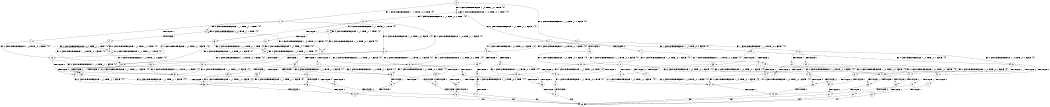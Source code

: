 digraph BCG {
size = "7, 10.5";
center = TRUE;
node [shape = circle];
0 [peripheries = 2];
0 -> 1 [label = "EX !1 !ATOMIC_EXCH_BRANCH (1, +1, TRUE, +0, 2, TRUE) !{0}"];
0 -> 2 [label = "EX !2 !ATOMIC_EXCH_BRANCH (1, +1, TRUE, +1, 1, FALSE) !{0}"];
0 -> 3 [label = "EX !0 !ATOMIC_EXCH_BRANCH (1, +0, TRUE, +0, 1, TRUE) !{0}"];
1 -> 4 [label = "TERMINATE !1"];
1 -> 5 [label = "EX !2 !ATOMIC_EXCH_BRANCH (1, +1, TRUE, +1, 1, TRUE) !{0}"];
1 -> 6 [label = "EX !0 !ATOMIC_EXCH_BRANCH (1, +0, TRUE, +0, 1, FALSE) !{0}"];
2 -> 7 [label = "TERMINATE !2"];
2 -> 8 [label = "EX !1 !ATOMIC_EXCH_BRANCH (1, +1, TRUE, +0, 2, FALSE) !{0}"];
2 -> 9 [label = "EX !0 !ATOMIC_EXCH_BRANCH (1, +0, TRUE, +0, 1, FALSE) !{0}"];
3 -> 10 [label = "EX !1 !ATOMIC_EXCH_BRANCH (1, +1, TRUE, +0, 2, TRUE) !{0}"];
3 -> 11 [label = "EX !2 !ATOMIC_EXCH_BRANCH (1, +1, TRUE, +1, 1, FALSE) !{0}"];
3 -> 3 [label = "EX !0 !ATOMIC_EXCH_BRANCH (1, +0, TRUE, +0, 1, TRUE) !{0}"];
4 -> 12 [label = "EX !2 !ATOMIC_EXCH_BRANCH (1, +1, TRUE, +1, 1, TRUE) !{0}"];
4 -> 13 [label = "EX !0 !ATOMIC_EXCH_BRANCH (1, +0, TRUE, +0, 1, FALSE) !{0}"];
5 -> 14 [label = "TERMINATE !1"];
5 -> 15 [label = "EX !0 !ATOMIC_EXCH_BRANCH (1, +0, TRUE, +0, 1, FALSE) !{0}"];
5 -> 5 [label = "EX !2 !ATOMIC_EXCH_BRANCH (1, +1, TRUE, +1, 1, TRUE) !{0}"];
6 -> 16 [label = "TERMINATE !1"];
6 -> 17 [label = "TERMINATE !0"];
6 -> 18 [label = "EX !2 !ATOMIC_EXCH_BRANCH (1, +1, TRUE, +1, 1, FALSE) !{0}"];
7 -> 19 [label = "EX !1 !ATOMIC_EXCH_BRANCH (1, +1, TRUE, +0, 2, FALSE) !{0}"];
7 -> 20 [label = "EX !0 !ATOMIC_EXCH_BRANCH (1, +0, TRUE, +0, 1, FALSE) !{0}"];
8 -> 21 [label = "TERMINATE !1"];
8 -> 22 [label = "TERMINATE !2"];
8 -> 23 [label = "EX !0 !ATOMIC_EXCH_BRANCH (1, +0, TRUE, +0, 1, FALSE) !{0}"];
9 -> 24 [label = "TERMINATE !2"];
9 -> 25 [label = "TERMINATE !0"];
9 -> 18 [label = "EX !1 !ATOMIC_EXCH_BRANCH (1, +1, TRUE, +0, 2, TRUE) !{0}"];
10 -> 26 [label = "TERMINATE !1"];
10 -> 27 [label = "EX !2 !ATOMIC_EXCH_BRANCH (1, +1, TRUE, +1, 1, TRUE) !{0}"];
10 -> 6 [label = "EX !0 !ATOMIC_EXCH_BRANCH (1, +0, TRUE, +0, 1, FALSE) !{0}"];
11 -> 28 [label = "TERMINATE !2"];
11 -> 29 [label = "EX !1 !ATOMIC_EXCH_BRANCH (1, +1, TRUE, +0, 2, FALSE) !{0}"];
11 -> 9 [label = "EX !0 !ATOMIC_EXCH_BRANCH (1, +0, TRUE, +0, 1, FALSE) !{0}"];
12 -> 30 [label = "EX !0 !ATOMIC_EXCH_BRANCH (1, +0, TRUE, +0, 1, FALSE) !{0}"];
12 -> 12 [label = "EX !2 !ATOMIC_EXCH_BRANCH (1, +1, TRUE, +1, 1, TRUE) !{0}"];
13 -> 31 [label = "TERMINATE !0"];
13 -> 32 [label = "EX !2 !ATOMIC_EXCH_BRANCH (1, +1, TRUE, +1, 1, FALSE) !{0}"];
14 -> 30 [label = "EX !0 !ATOMIC_EXCH_BRANCH (1, +0, TRUE, +0, 1, FALSE) !{0}"];
14 -> 12 [label = "EX !2 !ATOMIC_EXCH_BRANCH (1, +1, TRUE, +1, 1, TRUE) !{0}"];
15 -> 33 [label = "TERMINATE !1"];
15 -> 34 [label = "TERMINATE !0"];
15 -> 18 [label = "EX !2 !ATOMIC_EXCH_BRANCH (1, +1, TRUE, +1, 1, FALSE) !{0}"];
16 -> 31 [label = "TERMINATE !0"];
16 -> 32 [label = "EX !2 !ATOMIC_EXCH_BRANCH (1, +1, TRUE, +1, 1, FALSE) !{0}"];
17 -> 35 [label = "TERMINATE !1"];
17 -> 36 [label = "EX !2 !ATOMIC_EXCH_BRANCH (1, +1, TRUE, +1, 1, FALSE) !{1}"];
18 -> 37 [label = "TERMINATE !1"];
18 -> 38 [label = "TERMINATE !2"];
18 -> 39 [label = "TERMINATE !0"];
19 -> 40 [label = "TERMINATE !1"];
19 -> 41 [label = "EX !0 !ATOMIC_EXCH_BRANCH (1, +0, TRUE, +0, 1, FALSE) !{0}"];
20 -> 42 [label = "TERMINATE !0"];
20 -> 43 [label = "EX !1 !ATOMIC_EXCH_BRANCH (1, +1, TRUE, +0, 2, TRUE) !{0}"];
21 -> 44 [label = "TERMINATE !2"];
21 -> 45 [label = "EX !0 !ATOMIC_EXCH_BRANCH (1, +0, TRUE, +0, 1, FALSE) !{0}"];
22 -> 40 [label = "TERMINATE !1"];
22 -> 41 [label = "EX !0 !ATOMIC_EXCH_BRANCH (1, +0, TRUE, +0, 1, FALSE) !{0}"];
23 -> 46 [label = "TERMINATE !1"];
23 -> 47 [label = "TERMINATE !2"];
23 -> 48 [label = "TERMINATE !0"];
24 -> 42 [label = "TERMINATE !0"];
24 -> 43 [label = "EX !1 !ATOMIC_EXCH_BRANCH (1, +1, TRUE, +0, 2, TRUE) !{0}"];
25 -> 49 [label = "TERMINATE !2"];
25 -> 36 [label = "EX !1 !ATOMIC_EXCH_BRANCH (1, +1, TRUE, +0, 2, TRUE) !{1}"];
26 -> 50 [label = "EX !2 !ATOMIC_EXCH_BRANCH (1, +1, TRUE, +1, 1, TRUE) !{0}"];
26 -> 13 [label = "EX !0 !ATOMIC_EXCH_BRANCH (1, +0, TRUE, +0, 1, FALSE) !{0}"];
27 -> 51 [label = "TERMINATE !1"];
27 -> 27 [label = "EX !2 !ATOMIC_EXCH_BRANCH (1, +1, TRUE, +1, 1, TRUE) !{0}"];
27 -> 15 [label = "EX !0 !ATOMIC_EXCH_BRANCH (1, +0, TRUE, +0, 1, FALSE) !{0}"];
28 -> 52 [label = "EX !1 !ATOMIC_EXCH_BRANCH (1, +1, TRUE, +0, 2, FALSE) !{0}"];
28 -> 20 [label = "EX !0 !ATOMIC_EXCH_BRANCH (1, +0, TRUE, +0, 1, FALSE) !{0}"];
29 -> 53 [label = "TERMINATE !1"];
29 -> 54 [label = "TERMINATE !2"];
29 -> 23 [label = "EX !0 !ATOMIC_EXCH_BRANCH (1, +0, TRUE, +0, 1, FALSE) !{0}"];
30 -> 55 [label = "TERMINATE !0"];
30 -> 32 [label = "EX !2 !ATOMIC_EXCH_BRANCH (1, +1, TRUE, +1, 1, FALSE) !{0}"];
31 -> 56 [label = "EX !2 !ATOMIC_EXCH_BRANCH (1, +1, TRUE, +1, 1, FALSE) !{2}"];
32 -> 57 [label = "TERMINATE !2"];
32 -> 58 [label = "TERMINATE !0"];
33 -> 55 [label = "TERMINATE !0"];
33 -> 32 [label = "EX !2 !ATOMIC_EXCH_BRANCH (1, +1, TRUE, +1, 1, FALSE) !{0}"];
34 -> 59 [label = "TERMINATE !1"];
34 -> 36 [label = "EX !2 !ATOMIC_EXCH_BRANCH (1, +1, TRUE, +1, 1, FALSE) !{1}"];
35 -> 56 [label = "EX !2 !ATOMIC_EXCH_BRANCH (1, +1, TRUE, +1, 1, FALSE) !{2}"];
36 -> 60 [label = "TERMINATE !1"];
36 -> 61 [label = "TERMINATE !2"];
37 -> 57 [label = "TERMINATE !2"];
37 -> 58 [label = "TERMINATE !0"];
38 -> 62 [label = "TERMINATE !1"];
38 -> 63 [label = "TERMINATE !0"];
39 -> 60 [label = "TERMINATE !1"];
39 -> 61 [label = "TERMINATE !2"];
40 -> 64 [label = "EX !0 !ATOMIC_EXCH_BRANCH (1, +0, TRUE, +0, 1, FALSE) !{0}"];
41 -> 65 [label = "TERMINATE !1"];
41 -> 66 [label = "TERMINATE !0"];
42 -> 67 [label = "EX !1 !ATOMIC_EXCH_BRANCH (1, +1, TRUE, +0, 2, TRUE) !{2}"];
43 -> 62 [label = "TERMINATE !1"];
43 -> 63 [label = "TERMINATE !0"];
44 -> 64 [label = "EX !0 !ATOMIC_EXCH_BRANCH (1, +0, TRUE, +0, 1, FALSE) !{0}"];
45 -> 68 [label = "TERMINATE !2"];
45 -> 69 [label = "TERMINATE !0"];
46 -> 68 [label = "TERMINATE !2"];
46 -> 69 [label = "TERMINATE !0"];
47 -> 65 [label = "TERMINATE !1"];
47 -> 66 [label = "TERMINATE !0"];
48 -> 70 [label = "TERMINATE !1"];
48 -> 71 [label = "TERMINATE !2"];
49 -> 72 [label = "EX !1 !ATOMIC_EXCH_BRANCH (1, +1, TRUE, +0, 2, TRUE) !{1}"];
50 -> 50 [label = "EX !2 !ATOMIC_EXCH_BRANCH (1, +1, TRUE, +1, 1, TRUE) !{0}"];
50 -> 30 [label = "EX !0 !ATOMIC_EXCH_BRANCH (1, +0, TRUE, +0, 1, FALSE) !{0}"];
51 -> 50 [label = "EX !2 !ATOMIC_EXCH_BRANCH (1, +1, TRUE, +1, 1, TRUE) !{0}"];
51 -> 30 [label = "EX !0 !ATOMIC_EXCH_BRANCH (1, +0, TRUE, +0, 1, FALSE) !{0}"];
52 -> 73 [label = "TERMINATE !1"];
52 -> 41 [label = "EX !0 !ATOMIC_EXCH_BRANCH (1, +0, TRUE, +0, 1, FALSE) !{0}"];
53 -> 74 [label = "TERMINATE !2"];
53 -> 45 [label = "EX !0 !ATOMIC_EXCH_BRANCH (1, +0, TRUE, +0, 1, FALSE) !{0}"];
54 -> 73 [label = "TERMINATE !1"];
54 -> 41 [label = "EX !0 !ATOMIC_EXCH_BRANCH (1, +0, TRUE, +0, 1, FALSE) !{0}"];
55 -> 56 [label = "EX !2 !ATOMIC_EXCH_BRANCH (1, +1, TRUE, +1, 1, FALSE) !{2}"];
56 -> 75 [label = "TERMINATE !2"];
57 -> 76 [label = "TERMINATE !0"];
58 -> 75 [label = "TERMINATE !2"];
59 -> 56 [label = "EX !2 !ATOMIC_EXCH_BRANCH (1, +1, TRUE, +1, 1, FALSE) !{2}"];
60 -> 75 [label = "TERMINATE !2"];
61 -> 77 [label = "TERMINATE !1"];
62 -> 76 [label = "TERMINATE !0"];
63 -> 78 [label = "TERMINATE !1"];
64 -> 79 [label = "TERMINATE !0"];
65 -> 79 [label = "TERMINATE !0"];
66 -> 80 [label = "TERMINATE !1"];
67 -> 78 [label = "TERMINATE !1"];
68 -> 79 [label = "TERMINATE !0"];
69 -> 81 [label = "TERMINATE !2"];
70 -> 81 [label = "TERMINATE !2"];
71 -> 82 [label = "TERMINATE !1"];
72 -> 77 [label = "TERMINATE !1"];
73 -> 64 [label = "EX !0 !ATOMIC_EXCH_BRANCH (1, +0, TRUE, +0, 1, FALSE) !{0}"];
74 -> 64 [label = "EX !0 !ATOMIC_EXCH_BRANCH (1, +0, TRUE, +0, 1, FALSE) !{0}"];
75 -> 83 [label = "exit"];
76 -> 83 [label = "exit"];
77 -> 83 [label = "exit"];
78 -> 83 [label = "exit"];
79 -> 83 [label = "exit"];
80 -> 83 [label = "exit"];
81 -> 83 [label = "exit"];
82 -> 83 [label = "exit"];
}
